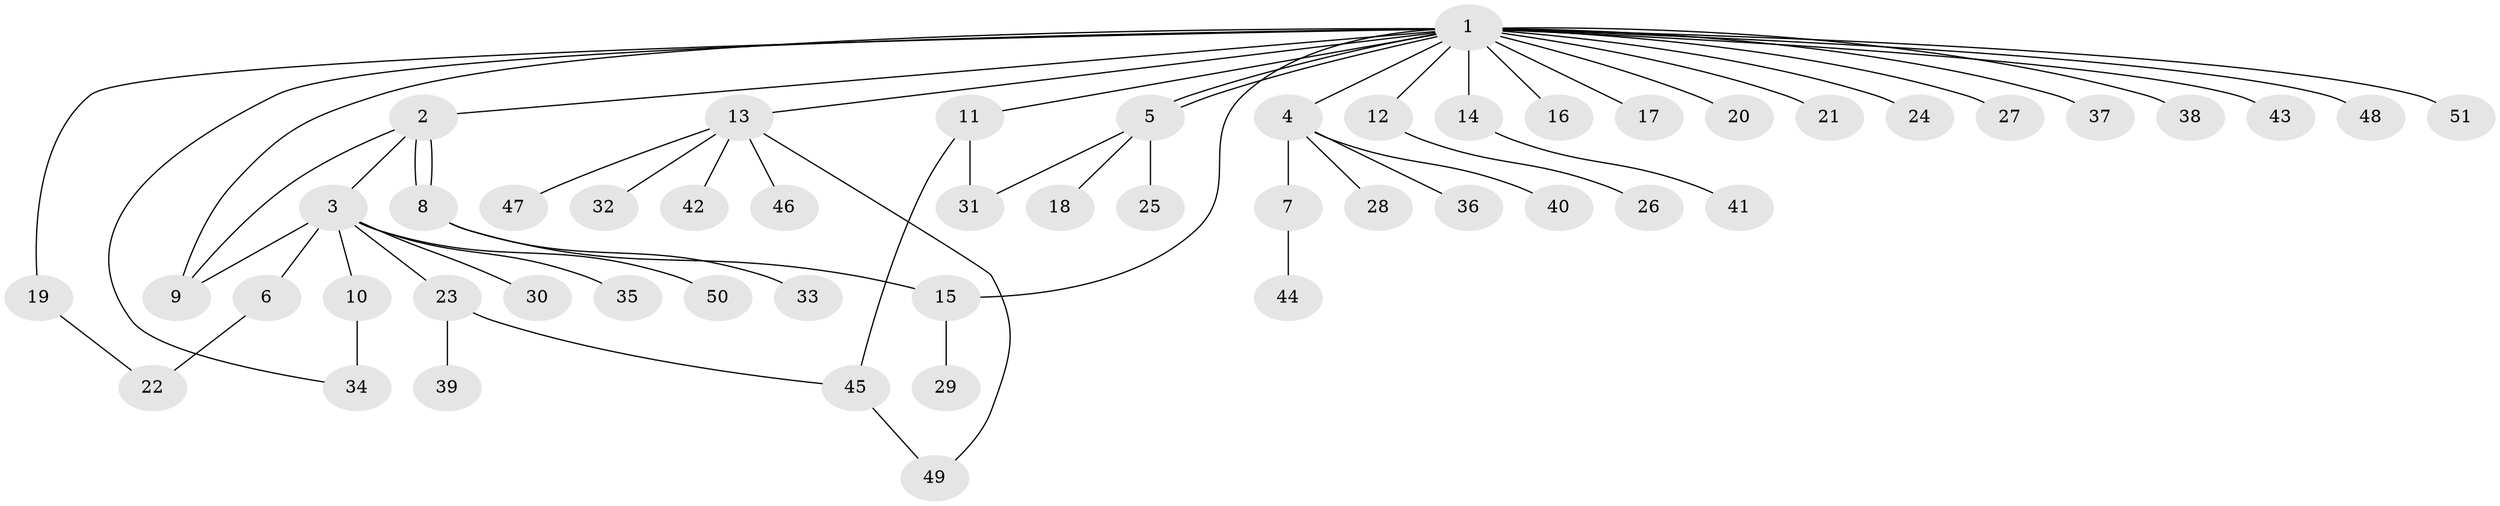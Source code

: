 // coarse degree distribution, {11: 0.06666666666666667, 5: 0.06666666666666667, 2: 0.26666666666666666, 4: 0.06666666666666667, 1: 0.5333333333333333}
// Generated by graph-tools (version 1.1) at 2025/18/03/04/25 18:18:08]
// undirected, 51 vertices, 60 edges
graph export_dot {
graph [start="1"]
  node [color=gray90,style=filled];
  1;
  2;
  3;
  4;
  5;
  6;
  7;
  8;
  9;
  10;
  11;
  12;
  13;
  14;
  15;
  16;
  17;
  18;
  19;
  20;
  21;
  22;
  23;
  24;
  25;
  26;
  27;
  28;
  29;
  30;
  31;
  32;
  33;
  34;
  35;
  36;
  37;
  38;
  39;
  40;
  41;
  42;
  43;
  44;
  45;
  46;
  47;
  48;
  49;
  50;
  51;
  1 -- 2;
  1 -- 4;
  1 -- 5;
  1 -- 5;
  1 -- 9;
  1 -- 11;
  1 -- 12;
  1 -- 13;
  1 -- 14;
  1 -- 15;
  1 -- 16;
  1 -- 17;
  1 -- 19;
  1 -- 20;
  1 -- 21;
  1 -- 24;
  1 -- 27;
  1 -- 34;
  1 -- 37;
  1 -- 38;
  1 -- 43;
  1 -- 48;
  1 -- 51;
  2 -- 3;
  2 -- 8;
  2 -- 8;
  2 -- 9;
  3 -- 6;
  3 -- 9;
  3 -- 10;
  3 -- 23;
  3 -- 30;
  3 -- 35;
  3 -- 50;
  4 -- 7;
  4 -- 28;
  4 -- 36;
  4 -- 40;
  5 -- 18;
  5 -- 25;
  5 -- 31;
  6 -- 22;
  7 -- 44;
  8 -- 15;
  8 -- 33;
  10 -- 34;
  11 -- 31;
  11 -- 45;
  12 -- 26;
  13 -- 32;
  13 -- 42;
  13 -- 46;
  13 -- 47;
  13 -- 49;
  14 -- 41;
  15 -- 29;
  19 -- 22;
  23 -- 39;
  23 -- 45;
  45 -- 49;
}
